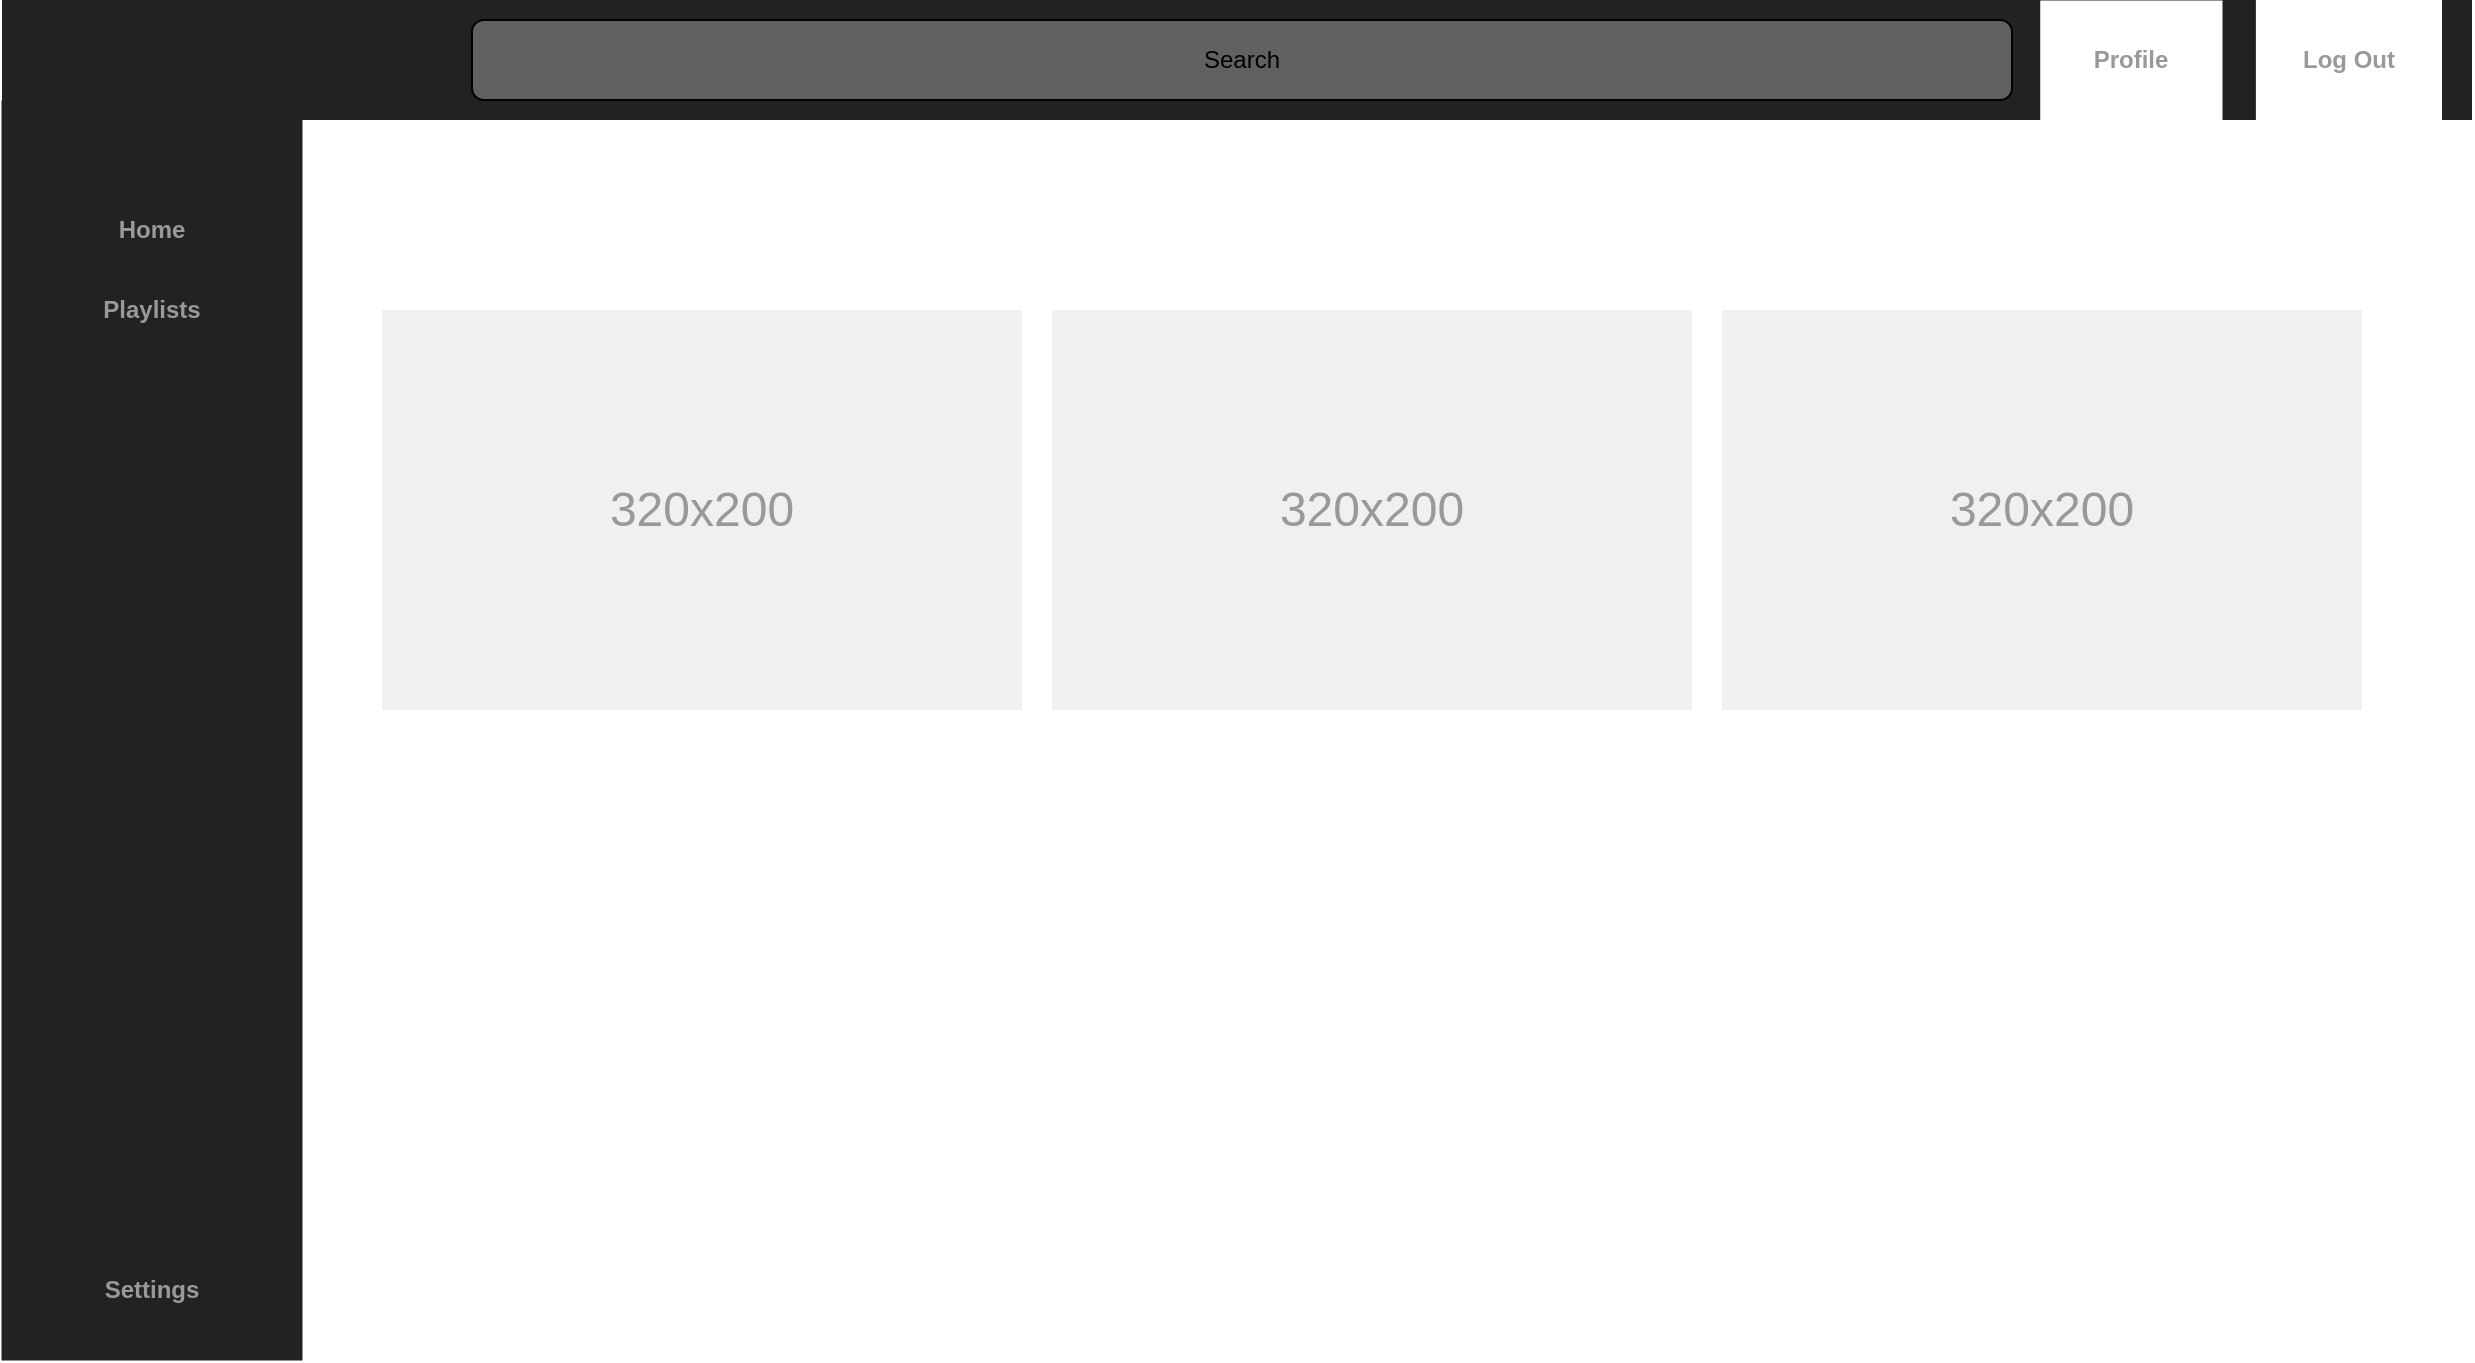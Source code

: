 <mxfile version="14.9.6" type="device"><diagram name="Page-1" id="c9db0220-8083-56f3-ca83-edcdcd058819"><mxGraphModel dx="2031" dy="1174" grid="1" gridSize="10" guides="1" tooltips="1" connect="1" arrows="1" fold="1" page="1" pageScale="1.5" pageWidth="826" pageHeight="1169" background="none" math="0" shadow="0"><root><mxCell id="0" style=";html=1;"/><mxCell id="1" style=";html=1;" parent="0"/><mxCell id="3d76a8aef4d5c911-1" value="" style="html=1;shadow=0;dashed=0;shape=mxgraph.bootstrap.rect;fillColor=#222222;strokeColor=none;whiteSpace=wrap;rounded=0;fontSize=12;fontColor=#000000;align=center;" parent="1" vertex="1"><mxGeometry width="1235" height="60" as="geometry"/></mxCell><mxCell id="3d76a8aef4d5c911-9" value="&lt;b&gt;Profile&lt;/b&gt;" style="html=1;shadow=0;dashed=0;shape=mxgraph.bootstrap.rect;fontColor=#999999;whiteSpace=wrap;strokeWidth=0;strokeColor=none;" parent="3d76a8aef4d5c911-1" vertex="1"><mxGeometry x="1018.87" width="91.13" height="60" as="geometry"/></mxCell><mxCell id="3d76a8aef4d5c911-10" value="&lt;b&gt;Log Out&lt;/b&gt;" style="html=1;shadow=0;dashed=0;strokeColor=none;shape=mxgraph.bootstrap.rect;fontColor=#999999;whiteSpace=wrap;" parent="3d76a8aef4d5c911-1" vertex="1"><mxGeometry x="1126.94" width="93.06" height="60" as="geometry"/></mxCell><mxCell id="IQe5Ufr-yBdpwrt_hvgt-15" value="&lt;font color=&quot;#000000&quot;&gt;Search&lt;/font&gt;" style="rounded=1;whiteSpace=wrap;html=1;fillColor=#616161;" vertex="1" parent="3d76a8aef4d5c911-1"><mxGeometry x="235" y="10" width="770" height="40" as="geometry"/></mxCell><mxCell id="3d76a8aef4d5c911-11" value="" style="html=1;shadow=0;dashed=0;shape=mxgraph.bootstrap.rrect;rSize=5;rounded=0;fontSize=12;align=center;strokeColor=none;" parent="1" vertex="1"><mxGeometry x="170" y="130" width="1030" height="250" as="geometry"/></mxCell><mxCell id="IQe5Ufr-yBdpwrt_hvgt-1" value="" style="html=1;shadow=0;dashed=0;shape=mxgraph.bootstrap.rect;fillColor=#222222;strokeColor=none;whiteSpace=wrap;rounded=0;fontSize=12;fontColor=#000000;align=center;rotation=90;" vertex="1" parent="1"><mxGeometry x="-240" y="290" width="630" height="150.5" as="geometry"/></mxCell><mxCell id="IQe5Ufr-yBdpwrt_hvgt-7" value="&lt;b&gt;Home&lt;/b&gt;" style="html=1;shadow=0;dashed=0;fillColor=none;strokeColor=none;shape=mxgraph.bootstrap.rect;fontColor=#999999;whiteSpace=wrap;rotation=0;" vertex="1" parent="IQe5Ufr-yBdpwrt_hvgt-1"><mxGeometry x="278.93" y="-200" width="72.137" height="50" as="geometry"/></mxCell><mxCell id="IQe5Ufr-yBdpwrt_hvgt-8" value="&lt;b&gt;Settings&lt;/b&gt;" style="html=1;shadow=0;dashed=0;fillColor=none;strokeColor=none;shape=mxgraph.bootstrap.rect;fontColor=#999999;whiteSpace=wrap;rotation=0;" vertex="1" parent="IQe5Ufr-yBdpwrt_hvgt-1"><mxGeometry x="278.93" y="330" width="72.137" height="50.24" as="geometry"/></mxCell><mxCell id="IQe5Ufr-yBdpwrt_hvgt-11" value="&lt;b&gt;Playlists&lt;/b&gt;" style="html=1;shadow=0;dashed=0;fillColor=none;strokeColor=none;shape=mxgraph.bootstrap.rect;fontColor=#999999;whiteSpace=wrap;rotation=0;" vertex="1" parent="IQe5Ufr-yBdpwrt_hvgt-1"><mxGeometry x="278.93" y="-160" width="72.137" height="50.24" as="geometry"/></mxCell><mxCell id="3d76a8aef4d5c911-12" value="320x200" style="shape=rect;fontSize=24;fillColor=#f0f0f0;strokeColor=none;fontColor=#999999;whiteSpace=wrap;" parent="1" vertex="1"><mxGeometry x="190.0" y="155" width="320" height="200" as="geometry"/></mxCell><mxCell id="IQe5Ufr-yBdpwrt_hvgt-28" value="320x200" style="shape=rect;fontSize=24;fillColor=#f0f0f0;strokeColor=none;fontColor=#999999;whiteSpace=wrap;" vertex="1" parent="1"><mxGeometry x="525" y="155" width="320" height="200" as="geometry"/></mxCell><mxCell id="IQe5Ufr-yBdpwrt_hvgt-29" value="320x200" style="shape=rect;fontSize=24;fillColor=#f0f0f0;strokeColor=none;fontColor=#999999;whiteSpace=wrap;" vertex="1" parent="1"><mxGeometry x="860" y="155" width="320" height="200" as="geometry"/></mxCell><mxCell id="IQe5Ufr-yBdpwrt_hvgt-31" value="&lt;b&gt;&lt;font style=&quot;font-size: 24px&quot; color=&quot;#ffffff&quot;&gt;Playlists&lt;/font&gt;&lt;/b&gt;" style="html=1;shadow=0;dashed=0;fillColor=none;strokeColor=none;shape=mxgraph.bootstrap.rect;fontColor=#999999;whiteSpace=wrap;rotation=0;" vertex="1" parent="1"><mxGeometry x="180" y="65" width="120" height="90" as="geometry"/></mxCell></root></mxGraphModel></diagram></mxfile>